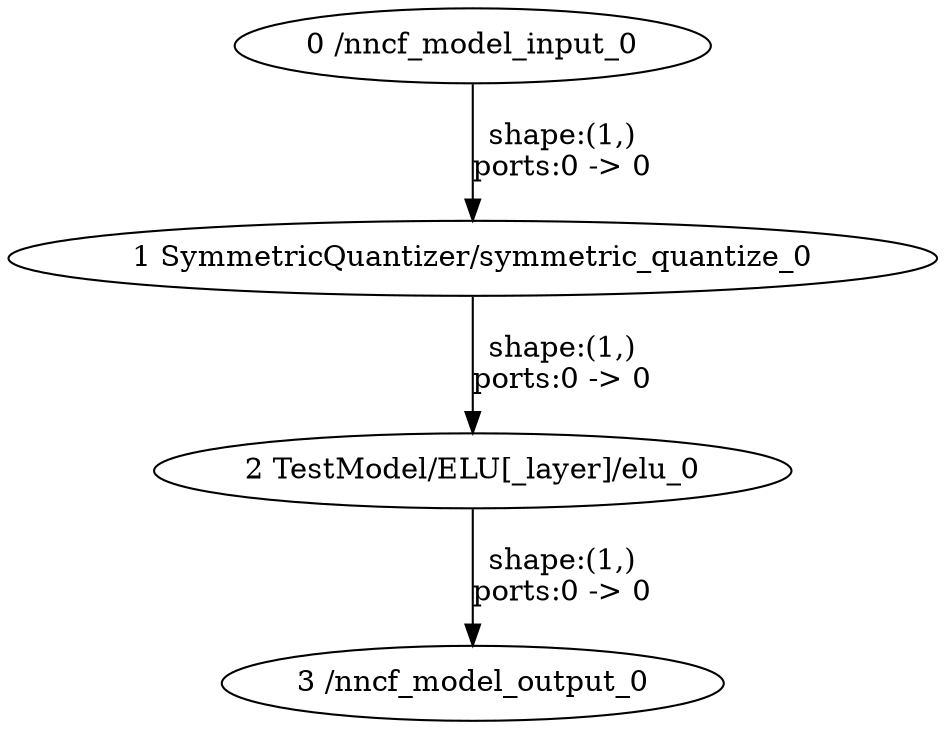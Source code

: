 strict digraph  {
"0 /nncf_model_input_0" [id=0, type=nncf_model_input];
"1 SymmetricQuantizer/symmetric_quantize_0" [id=1, type=symmetric_quantize];
"2 TestModel/ELU[_layer]/elu_0" [id=2, type=elu];
"3 /nncf_model_output_0" [id=3, type=nncf_model_output];
"0 /nncf_model_input_0" -> "1 SymmetricQuantizer/symmetric_quantize_0"  [label="shape:(1,)\nports:0 -> 0", style=solid];
"1 SymmetricQuantizer/symmetric_quantize_0" -> "2 TestModel/ELU[_layer]/elu_0"  [label="shape:(1,)\nports:0 -> 0", style=solid];
"2 TestModel/ELU[_layer]/elu_0" -> "3 /nncf_model_output_0"  [label="shape:(1,)\nports:0 -> 0", style=solid];
}
